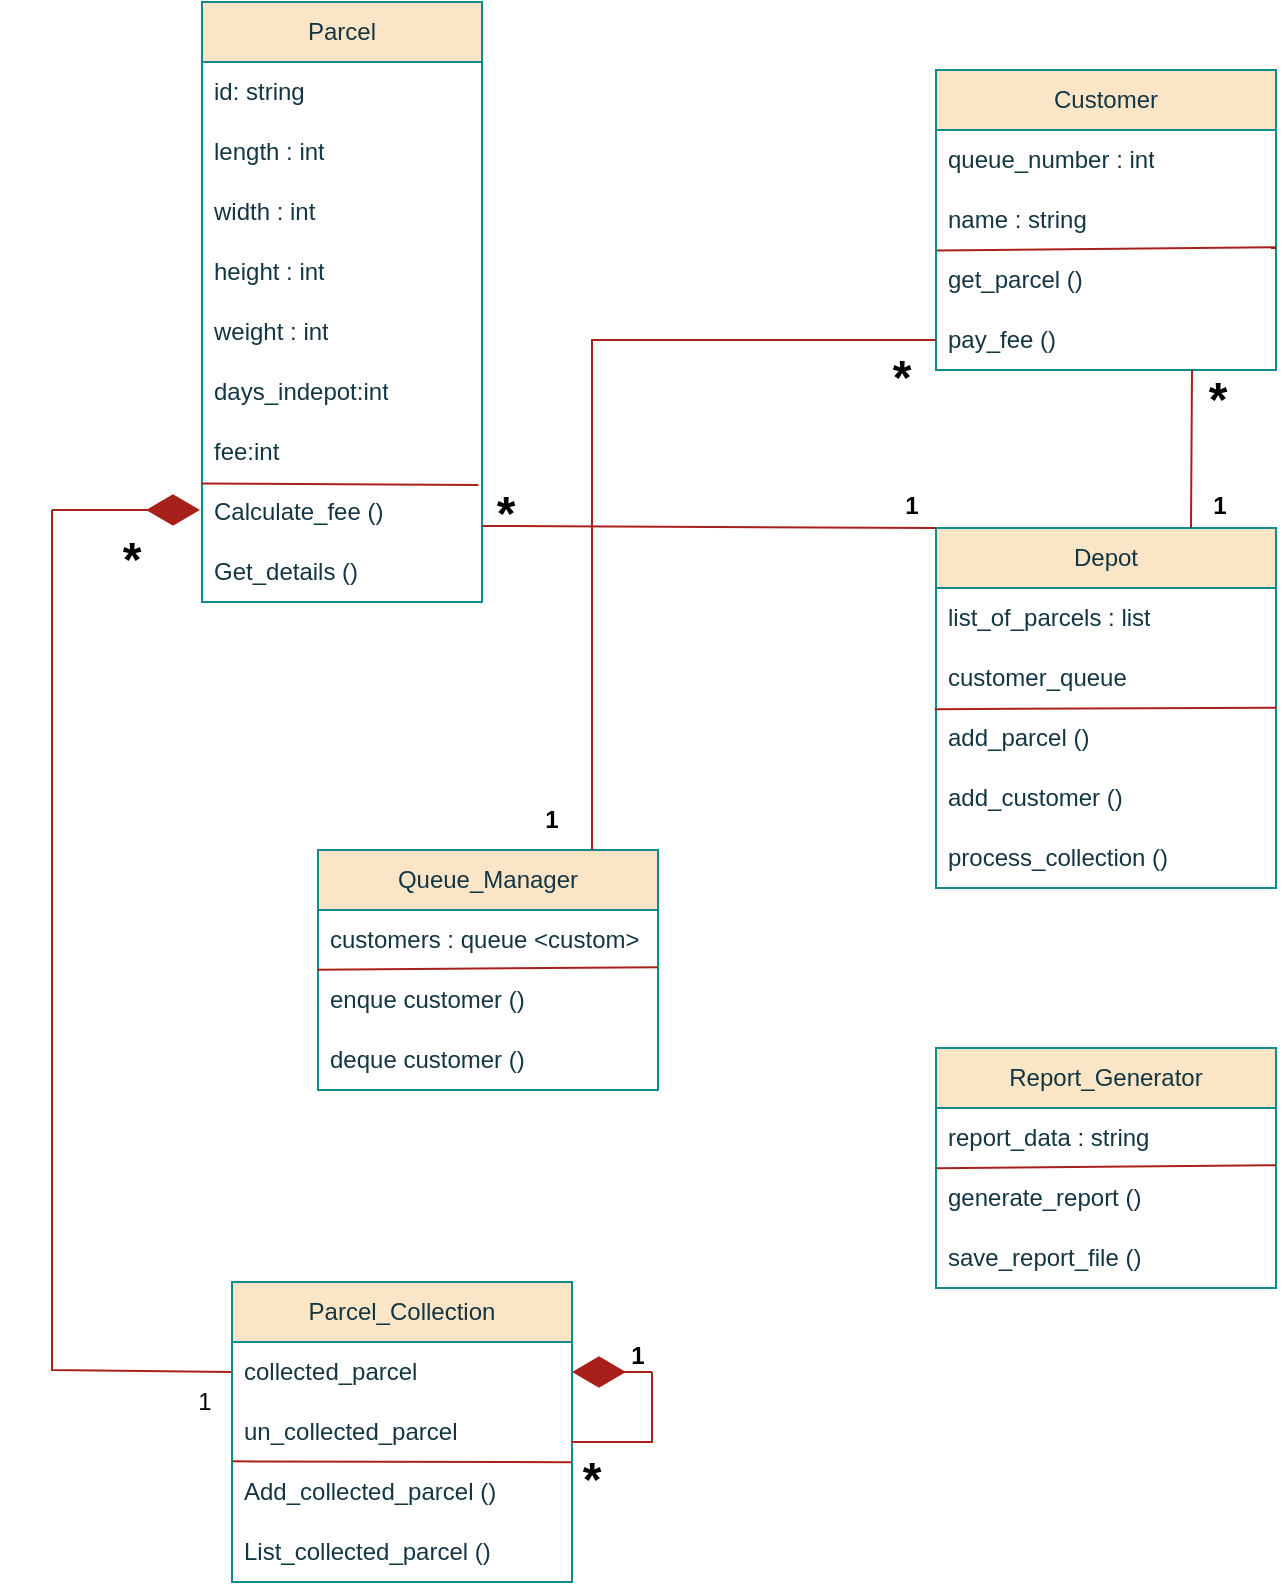 <mxfile version="20.8.16" type="device"><diagram name="Page-1" id="qMMJBHNLgOX6oDhUupGr"><mxGraphModel dx="3380" dy="1957" grid="1" gridSize="10" guides="1" tooltips="1" connect="1" arrows="1" fold="1" page="1" pageScale="1" pageWidth="850" pageHeight="1100" math="0" shadow="0"><root><mxCell id="0"/><mxCell id="1" parent="0"/><mxCell id="tEG8tcDqeeY-3HUvSQex-7" value="Parcel" style="swimlane;fontStyle=0;childLayout=stackLayout;horizontal=1;startSize=30;horizontalStack=0;resizeParent=1;resizeParentMax=0;resizeLast=0;collapsible=1;marginBottom=0;whiteSpace=wrap;html=1;labelBackgroundColor=none;fillColor=#FAE5C7;strokeColor=#0F8B8D;fontColor=#143642;" parent="1" vertex="1"><mxGeometry x="195" y="186" width="140" height="300" as="geometry"/></mxCell><mxCell id="tEG8tcDqeeY-3HUvSQex-8" value="id: string" style="text;strokeColor=none;fillColor=none;align=left;verticalAlign=middle;spacingLeft=4;spacingRight=4;overflow=hidden;points=[[0,0.5],[1,0.5]];portConstraint=eastwest;rotatable=0;whiteSpace=wrap;html=1;labelBackgroundColor=none;fontColor=#143642;" parent="tEG8tcDqeeY-3HUvSQex-7" vertex="1"><mxGeometry y="30" width="140" height="30" as="geometry"/></mxCell><mxCell id="tEG8tcDqeeY-3HUvSQex-9" value="length : int" style="text;strokeColor=none;fillColor=none;align=left;verticalAlign=middle;spacingLeft=4;spacingRight=4;overflow=hidden;points=[[0,0.5],[1,0.5]];portConstraint=eastwest;rotatable=0;whiteSpace=wrap;html=1;labelBackgroundColor=none;fontColor=#143642;" parent="tEG8tcDqeeY-3HUvSQex-7" vertex="1"><mxGeometry y="60" width="140" height="30" as="geometry"/></mxCell><mxCell id="tEG8tcDqeeY-3HUvSQex-10" value="width : int" style="text;strokeColor=none;fillColor=none;align=left;verticalAlign=middle;spacingLeft=4;spacingRight=4;overflow=hidden;points=[[0,0.5],[1,0.5]];portConstraint=eastwest;rotatable=0;whiteSpace=wrap;html=1;labelBackgroundColor=none;fontColor=#143642;" parent="tEG8tcDqeeY-3HUvSQex-7" vertex="1"><mxGeometry y="90" width="140" height="30" as="geometry"/></mxCell><mxCell id="tEG8tcDqeeY-3HUvSQex-13" value="height : int" style="text;strokeColor=none;fillColor=none;align=left;verticalAlign=middle;spacingLeft=4;spacingRight=4;overflow=hidden;points=[[0,0.5],[1,0.5]];portConstraint=eastwest;rotatable=0;whiteSpace=wrap;html=1;labelBackgroundColor=none;fontColor=#143642;" parent="tEG8tcDqeeY-3HUvSQex-7" vertex="1"><mxGeometry y="120" width="140" height="30" as="geometry"/></mxCell><mxCell id="mWOTlk_6XyLWezK-2Lvl-5" value="weight : int" style="text;strokeColor=none;fillColor=none;align=left;verticalAlign=middle;spacingLeft=4;spacingRight=4;overflow=hidden;points=[[0,0.5],[1,0.5]];portConstraint=eastwest;rotatable=0;whiteSpace=wrap;html=1;labelBackgroundColor=none;fontColor=#143642;" vertex="1" parent="tEG8tcDqeeY-3HUvSQex-7"><mxGeometry y="150" width="140" height="30" as="geometry"/></mxCell><mxCell id="tEG8tcDqeeY-3HUvSQex-14" value="days_indepot:int" style="text;strokeColor=none;fillColor=none;align=left;verticalAlign=middle;spacingLeft=4;spacingRight=4;overflow=hidden;points=[[0,0.5],[1,0.5]];portConstraint=eastwest;rotatable=0;whiteSpace=wrap;html=1;labelBackgroundColor=none;fontColor=#143642;" parent="tEG8tcDqeeY-3HUvSQex-7" vertex="1"><mxGeometry y="180" width="140" height="30" as="geometry"/></mxCell><mxCell id="mWOTlk_6XyLWezK-2Lvl-6" value="fee:int" style="text;strokeColor=none;fillColor=none;align=left;verticalAlign=middle;spacingLeft=4;spacingRight=4;overflow=hidden;points=[[0,0.5],[1,0.5]];portConstraint=eastwest;rotatable=0;whiteSpace=wrap;html=1;labelBackgroundColor=none;fontColor=#143642;" vertex="1" parent="tEG8tcDqeeY-3HUvSQex-7"><mxGeometry y="210" width="140" height="30" as="geometry"/></mxCell><mxCell id="tEG8tcDqeeY-3HUvSQex-21" value="Calculate_fee ()" style="text;strokeColor=none;fillColor=none;align=left;verticalAlign=middle;spacingLeft=4;spacingRight=4;overflow=hidden;points=[[0,0.5],[1,0.5]];portConstraint=eastwest;rotatable=0;whiteSpace=wrap;html=1;labelBackgroundColor=none;fontColor=#143642;" parent="tEG8tcDqeeY-3HUvSQex-7" vertex="1"><mxGeometry y="240" width="140" height="30" as="geometry"/></mxCell><mxCell id="tEG8tcDqeeY-3HUvSQex-29" value="Get_details ()" style="text;strokeColor=none;fillColor=none;align=left;verticalAlign=middle;spacingLeft=4;spacingRight=4;overflow=hidden;points=[[0,0.5],[1,0.5]];portConstraint=eastwest;rotatable=0;whiteSpace=wrap;html=1;labelBackgroundColor=none;fontColor=#143642;" parent="tEG8tcDqeeY-3HUvSQex-7" vertex="1"><mxGeometry y="270" width="140" height="30" as="geometry"/></mxCell><mxCell id="tEG8tcDqeeY-3HUvSQex-30" value="" style="endArrow=none;html=1;rounded=0;exitX=-0.004;exitY=0.025;exitDx=0;exitDy=0;exitPerimeter=0;entryX=0.987;entryY=0.051;entryDx=0;entryDy=0;entryPerimeter=0;labelBackgroundColor=none;strokeColor=#A8201A;fontColor=default;" parent="tEG8tcDqeeY-3HUvSQex-7" source="tEG8tcDqeeY-3HUvSQex-21" target="tEG8tcDqeeY-3HUvSQex-21" edge="1"><mxGeometry width="50" height="50" relative="1" as="geometry"><mxPoint x="210" y="150" as="sourcePoint"/><mxPoint x="260" y="100" as="targetPoint"/></mxGeometry></mxCell><mxCell id="mWOTlk_6XyLWezK-2Lvl-7" value="Queue_Manager" style="swimlane;fontStyle=0;childLayout=stackLayout;horizontal=1;startSize=30;horizontalStack=0;resizeParent=1;resizeParentMax=0;resizeLast=0;collapsible=1;marginBottom=0;whiteSpace=wrap;html=1;labelBackgroundColor=none;fillColor=#FAE5C7;strokeColor=#0F8B8D;fontColor=#143642;" vertex="1" parent="1"><mxGeometry x="253" y="610" width="170" height="120" as="geometry"/></mxCell><mxCell id="mWOTlk_6XyLWezK-2Lvl-8" value="customers : queue &amp;lt;custom&amp;gt;" style="text;strokeColor=none;fillColor=none;align=left;verticalAlign=middle;spacingLeft=4;spacingRight=4;overflow=hidden;points=[[0,0.5],[1,0.5]];portConstraint=eastwest;rotatable=0;whiteSpace=wrap;html=1;labelBackgroundColor=none;fontColor=#143642;" vertex="1" parent="mWOTlk_6XyLWezK-2Lvl-7"><mxGeometry y="30" width="170" height="30" as="geometry"/></mxCell><mxCell id="mWOTlk_6XyLWezK-2Lvl-10" value="" style="endArrow=none;html=1;rounded=0;exitX=-0.003;exitY=-0.006;exitDx=0;exitDy=0;exitPerimeter=0;entryX=1;entryY=-0.047;entryDx=0;entryDy=0;entryPerimeter=0;labelBackgroundColor=none;strokeColor=#A8201A;fontColor=default;" edge="1" parent="mWOTlk_6XyLWezK-2Lvl-7" source="mWOTlk_6XyLWezK-2Lvl-9" target="mWOTlk_6XyLWezK-2Lvl-9"><mxGeometry width="50" height="50" relative="1" as="geometry"><mxPoint x="5.684e-14" y="55" as="sourcePoint"/><mxPoint x="138.74" y="55.78" as="targetPoint"/></mxGeometry></mxCell><mxCell id="mWOTlk_6XyLWezK-2Lvl-66" value="" style="endArrow=none;html=1;rounded=0;labelBackgroundColor=none;strokeColor=#A8201A;fontColor=default;entryX=0;entryY=0.5;entryDx=0;entryDy=0;" edge="1" parent="mWOTlk_6XyLWezK-2Lvl-7" target="mWOTlk_6XyLWezK-2Lvl-17"><mxGeometry width="50" height="50" relative="1" as="geometry"><mxPoint x="-133" y="-170" as="sourcePoint"/><mxPoint x="-36" y="260.533" as="targetPoint"/><Array as="points"><mxPoint x="-133" y="260"/></Array></mxGeometry></mxCell><mxCell id="mWOTlk_6XyLWezK-2Lvl-67" value="1" style="edgeLabel;html=1;align=center;verticalAlign=middle;resizable=0;points=[];fontSize=12;fontColor=#000000;" vertex="1" connectable="0" parent="mWOTlk_6XyLWezK-2Lvl-66"><mxGeometry x="0.948" relative="1" as="geometry"><mxPoint x="-1" y="15" as="offset"/></mxGeometry></mxCell><mxCell id="mWOTlk_6XyLWezK-2Lvl-9" value="enque customer ()" style="text;strokeColor=none;fillColor=none;align=left;verticalAlign=middle;spacingLeft=4;spacingRight=4;overflow=hidden;points=[[0,0.5],[1,0.5]];portConstraint=eastwest;rotatable=0;whiteSpace=wrap;html=1;labelBackgroundColor=none;fontColor=#143642;" vertex="1" parent="mWOTlk_6XyLWezK-2Lvl-7"><mxGeometry y="60" width="170" height="30" as="geometry"/></mxCell><mxCell id="mWOTlk_6XyLWezK-2Lvl-11" value="deque customer ()" style="text;strokeColor=none;fillColor=none;align=left;verticalAlign=middle;spacingLeft=4;spacingRight=4;overflow=hidden;points=[[0,0.5],[1,0.5]];portConstraint=eastwest;rotatable=0;whiteSpace=wrap;html=1;labelBackgroundColor=none;fontColor=#143642;" vertex="1" parent="mWOTlk_6XyLWezK-2Lvl-7"><mxGeometry y="90" width="170" height="30" as="geometry"/></mxCell><mxCell id="mWOTlk_6XyLWezK-2Lvl-12" value="Parcel_Collection" style="swimlane;fontStyle=0;childLayout=stackLayout;horizontal=1;startSize=30;horizontalStack=0;resizeParent=1;resizeParentMax=0;resizeLast=0;collapsible=1;marginBottom=0;whiteSpace=wrap;html=1;labelBackgroundColor=none;fillColor=#FAE5C7;strokeColor=#0F8B8D;fontColor=#143642;" vertex="1" parent="1"><mxGeometry x="210" y="826" width="170" height="150" as="geometry"/></mxCell><mxCell id="mWOTlk_6XyLWezK-2Lvl-17" value="collected_parcel" style="text;strokeColor=none;fillColor=none;align=left;verticalAlign=middle;spacingLeft=4;spacingRight=4;overflow=hidden;points=[[0,0.5],[1,0.5]];portConstraint=eastwest;rotatable=0;whiteSpace=wrap;html=1;labelBackgroundColor=none;fontColor=#143642;" vertex="1" parent="mWOTlk_6XyLWezK-2Lvl-12"><mxGeometry y="30" width="170" height="30" as="geometry"/></mxCell><mxCell id="mWOTlk_6XyLWezK-2Lvl-13" value="un_collected_parcel" style="text;strokeColor=none;fillColor=none;align=left;verticalAlign=middle;spacingLeft=4;spacingRight=4;overflow=hidden;points=[[0,0.5],[1,0.5]];portConstraint=eastwest;rotatable=0;whiteSpace=wrap;html=1;labelBackgroundColor=none;fontColor=#143642;" vertex="1" parent="mWOTlk_6XyLWezK-2Lvl-12"><mxGeometry y="60" width="170" height="30" as="geometry"/></mxCell><mxCell id="mWOTlk_6XyLWezK-2Lvl-14" value="" style="endArrow=none;html=1;rounded=0;exitX=0.002;exitY=-0.011;exitDx=0;exitDy=0;exitPerimeter=0;entryX=0.997;entryY=0.003;entryDx=0;entryDy=0;entryPerimeter=0;labelBackgroundColor=none;strokeColor=#A8201A;fontColor=default;" edge="1" parent="mWOTlk_6XyLWezK-2Lvl-12" target="mWOTlk_6XyLWezK-2Lvl-15" source="mWOTlk_6XyLWezK-2Lvl-15"><mxGeometry width="50" height="50" relative="1" as="geometry"><mxPoint x="5.684e-14" y="55" as="sourcePoint"/><mxPoint x="138.74" y="55.78" as="targetPoint"/></mxGeometry></mxCell><mxCell id="mWOTlk_6XyLWezK-2Lvl-15" value="Add_collected_parcel ()" style="text;strokeColor=none;fillColor=none;align=left;verticalAlign=middle;spacingLeft=4;spacingRight=4;overflow=hidden;points=[[0,0.5],[1,0.5]];portConstraint=eastwest;rotatable=0;whiteSpace=wrap;html=1;labelBackgroundColor=none;fontColor=#143642;" vertex="1" parent="mWOTlk_6XyLWezK-2Lvl-12"><mxGeometry y="90" width="170" height="30" as="geometry"/></mxCell><mxCell id="mWOTlk_6XyLWezK-2Lvl-16" value="List_collected_parcel ()" style="text;strokeColor=none;fillColor=none;align=left;verticalAlign=middle;spacingLeft=4;spacingRight=4;overflow=hidden;points=[[0,0.5],[1,0.5]];portConstraint=eastwest;rotatable=0;whiteSpace=wrap;html=1;labelBackgroundColor=none;fontColor=#143642;" vertex="1" parent="mWOTlk_6XyLWezK-2Lvl-12"><mxGeometry y="120" width="170" height="30" as="geometry"/></mxCell><mxCell id="mWOTlk_6XyLWezK-2Lvl-23" value="Customer" style="swimlane;fontStyle=0;childLayout=stackLayout;horizontal=1;startSize=30;horizontalStack=0;resizeParent=1;resizeParentMax=0;resizeLast=0;collapsible=1;marginBottom=0;whiteSpace=wrap;html=1;labelBackgroundColor=none;fillColor=#FAE5C7;strokeColor=#0F8B8D;fontColor=#143642;" vertex="1" parent="1"><mxGeometry x="562" y="220" width="170" height="150" as="geometry"/></mxCell><mxCell id="mWOTlk_6XyLWezK-2Lvl-24" value="queue_number : int" style="text;strokeColor=none;fillColor=none;align=left;verticalAlign=middle;spacingLeft=4;spacingRight=4;overflow=hidden;points=[[0,0.5],[1,0.5]];portConstraint=eastwest;rotatable=0;whiteSpace=wrap;html=1;labelBackgroundColor=none;fontColor=#143642;" vertex="1" parent="mWOTlk_6XyLWezK-2Lvl-23"><mxGeometry y="30" width="170" height="30" as="geometry"/></mxCell><mxCell id="mWOTlk_6XyLWezK-2Lvl-25" value="name : string" style="text;strokeColor=none;fillColor=none;align=left;verticalAlign=middle;spacingLeft=4;spacingRight=4;overflow=hidden;points=[[0,0.5],[1,0.5]];portConstraint=eastwest;rotatable=0;whiteSpace=wrap;html=1;labelBackgroundColor=none;fontColor=#143642;" vertex="1" parent="mWOTlk_6XyLWezK-2Lvl-23"><mxGeometry y="60" width="170" height="30" as="geometry"/></mxCell><mxCell id="mWOTlk_6XyLWezK-2Lvl-26" value="" style="endArrow=none;html=1;rounded=0;exitX=0.003;exitY=1.007;exitDx=0;exitDy=0;exitPerimeter=0;entryX=1;entryY=-0.047;entryDx=0;entryDy=0;entryPerimeter=0;labelBackgroundColor=none;strokeColor=#A8201A;fontColor=default;" edge="1" parent="mWOTlk_6XyLWezK-2Lvl-23" source="mWOTlk_6XyLWezK-2Lvl-25" target="mWOTlk_6XyLWezK-2Lvl-27"><mxGeometry width="50" height="50" relative="1" as="geometry"><mxPoint x="5.684e-14" y="55" as="sourcePoint"/><mxPoint x="138.74" y="55.78" as="targetPoint"/></mxGeometry></mxCell><mxCell id="mWOTlk_6XyLWezK-2Lvl-27" value="get_parcel ()" style="text;strokeColor=none;fillColor=none;align=left;verticalAlign=middle;spacingLeft=4;spacingRight=4;overflow=hidden;points=[[0,0.5],[1,0.5]];portConstraint=eastwest;rotatable=0;whiteSpace=wrap;html=1;labelBackgroundColor=none;fontColor=#143642;" vertex="1" parent="mWOTlk_6XyLWezK-2Lvl-23"><mxGeometry y="90" width="170" height="30" as="geometry"/></mxCell><mxCell id="mWOTlk_6XyLWezK-2Lvl-28" value="pay_fee ()" style="text;strokeColor=none;fillColor=none;align=left;verticalAlign=middle;spacingLeft=4;spacingRight=4;overflow=hidden;points=[[0,0.5],[1,0.5]];portConstraint=eastwest;rotatable=0;whiteSpace=wrap;html=1;labelBackgroundColor=none;fontColor=#143642;" vertex="1" parent="mWOTlk_6XyLWezK-2Lvl-23"><mxGeometry y="120" width="170" height="30" as="geometry"/></mxCell><mxCell id="mWOTlk_6XyLWezK-2Lvl-29" value="Depot" style="swimlane;fontStyle=0;childLayout=stackLayout;horizontal=1;startSize=30;horizontalStack=0;resizeParent=1;resizeParentMax=0;resizeLast=0;collapsible=1;marginBottom=0;whiteSpace=wrap;html=1;labelBackgroundColor=none;fillColor=#FAE5C7;strokeColor=#0F8B8D;fontColor=#143642;" vertex="1" parent="1"><mxGeometry x="562" y="449" width="170" height="180" as="geometry"/></mxCell><mxCell id="mWOTlk_6XyLWezK-2Lvl-30" value="list_of_parcels : list" style="text;strokeColor=none;fillColor=none;align=left;verticalAlign=middle;spacingLeft=4;spacingRight=4;overflow=hidden;points=[[0,0.5],[1,0.5]];portConstraint=eastwest;rotatable=0;whiteSpace=wrap;html=1;labelBackgroundColor=none;fontColor=#143642;" vertex="1" parent="mWOTlk_6XyLWezK-2Lvl-29"><mxGeometry y="30" width="170" height="30" as="geometry"/></mxCell><mxCell id="mWOTlk_6XyLWezK-2Lvl-31" value="customer_queue" style="text;strokeColor=none;fillColor=none;align=left;verticalAlign=middle;spacingLeft=4;spacingRight=4;overflow=hidden;points=[[0,0.5],[1,0.5]];portConstraint=eastwest;rotatable=0;whiteSpace=wrap;html=1;labelBackgroundColor=none;fontColor=#143642;" vertex="1" parent="mWOTlk_6XyLWezK-2Lvl-29"><mxGeometry y="60" width="170" height="30" as="geometry"/></mxCell><mxCell id="mWOTlk_6XyLWezK-2Lvl-32" value="" style="endArrow=none;html=1;rounded=0;exitX=-0.004;exitY=0.02;exitDx=0;exitDy=0;exitPerimeter=0;entryX=1.002;entryY=-0.004;entryDx=0;entryDy=0;entryPerimeter=0;labelBackgroundColor=none;strokeColor=#A8201A;fontColor=default;" edge="1" parent="mWOTlk_6XyLWezK-2Lvl-29" source="mWOTlk_6XyLWezK-2Lvl-33" target="mWOTlk_6XyLWezK-2Lvl-33"><mxGeometry width="50" height="50" relative="1" as="geometry"><mxPoint x="5.684e-14" y="55" as="sourcePoint"/><mxPoint x="138.74" y="55.78" as="targetPoint"/></mxGeometry></mxCell><mxCell id="mWOTlk_6XyLWezK-2Lvl-33" value="add_parcel ()" style="text;strokeColor=none;fillColor=none;align=left;verticalAlign=middle;spacingLeft=4;spacingRight=4;overflow=hidden;points=[[0,0.5],[1,0.5]];portConstraint=eastwest;rotatable=0;whiteSpace=wrap;html=1;labelBackgroundColor=none;fontColor=#143642;" vertex="1" parent="mWOTlk_6XyLWezK-2Lvl-29"><mxGeometry y="90" width="170" height="30" as="geometry"/></mxCell><mxCell id="mWOTlk_6XyLWezK-2Lvl-34" value="add_customer ()" style="text;strokeColor=none;fillColor=none;align=left;verticalAlign=middle;spacingLeft=4;spacingRight=4;overflow=hidden;points=[[0,0.5],[1,0.5]];portConstraint=eastwest;rotatable=0;whiteSpace=wrap;html=1;labelBackgroundColor=none;fontColor=#143642;" vertex="1" parent="mWOTlk_6XyLWezK-2Lvl-29"><mxGeometry y="120" width="170" height="30" as="geometry"/></mxCell><mxCell id="mWOTlk_6XyLWezK-2Lvl-35" value="process_collection ()" style="text;strokeColor=none;fillColor=none;align=left;verticalAlign=middle;spacingLeft=4;spacingRight=4;overflow=hidden;points=[[0,0.5],[1,0.5]];portConstraint=eastwest;rotatable=0;whiteSpace=wrap;html=1;labelBackgroundColor=none;fontColor=#143642;" vertex="1" parent="mWOTlk_6XyLWezK-2Lvl-29"><mxGeometry y="150" width="170" height="30" as="geometry"/></mxCell><mxCell id="mWOTlk_6XyLWezK-2Lvl-36" value="Report_Generator" style="swimlane;fontStyle=0;childLayout=stackLayout;horizontal=1;startSize=30;horizontalStack=0;resizeParent=1;resizeParentMax=0;resizeLast=0;collapsible=1;marginBottom=0;whiteSpace=wrap;html=1;labelBackgroundColor=none;fillColor=#FAE5C7;strokeColor=#0F8B8D;fontColor=#143642;" vertex="1" parent="1"><mxGeometry x="562" y="709" width="170" height="120" as="geometry"/></mxCell><mxCell id="mWOTlk_6XyLWezK-2Lvl-37" value="report_data : string" style="text;strokeColor=none;fillColor=none;align=left;verticalAlign=middle;spacingLeft=4;spacingRight=4;overflow=hidden;points=[[0,0.5],[1,0.5]];portConstraint=eastwest;rotatable=0;whiteSpace=wrap;html=1;labelBackgroundColor=none;fontColor=#143642;" vertex="1" parent="mWOTlk_6XyLWezK-2Lvl-36"><mxGeometry y="30" width="170" height="30" as="geometry"/></mxCell><mxCell id="mWOTlk_6XyLWezK-2Lvl-39" value="" style="endArrow=none;html=1;rounded=0;exitX=0.002;exitY=0.003;exitDx=0;exitDy=0;exitPerimeter=0;entryX=1;entryY=-0.047;entryDx=0;entryDy=0;entryPerimeter=0;labelBackgroundColor=none;strokeColor=#A8201A;fontColor=default;" edge="1" parent="mWOTlk_6XyLWezK-2Lvl-36" source="mWOTlk_6XyLWezK-2Lvl-41"><mxGeometry width="50" height="50" relative="1" as="geometry"><mxPoint x="-2.72" y="90.81" as="sourcePoint"/><mxPoint x="170" y="58.59" as="targetPoint"/></mxGeometry></mxCell><mxCell id="mWOTlk_6XyLWezK-2Lvl-41" value="generate_report ()" style="text;strokeColor=none;fillColor=none;align=left;verticalAlign=middle;spacingLeft=4;spacingRight=4;overflow=hidden;points=[[0,0.5],[1,0.5]];portConstraint=eastwest;rotatable=0;whiteSpace=wrap;html=1;labelBackgroundColor=none;fontColor=#143642;" vertex="1" parent="mWOTlk_6XyLWezK-2Lvl-36"><mxGeometry y="60" width="170" height="30" as="geometry"/></mxCell><mxCell id="mWOTlk_6XyLWezK-2Lvl-42" value="save_report_file ()" style="text;strokeColor=none;fillColor=none;align=left;verticalAlign=middle;spacingLeft=4;spacingRight=4;overflow=hidden;points=[[0,0.5],[1,0.5]];portConstraint=eastwest;rotatable=0;whiteSpace=wrap;html=1;labelBackgroundColor=none;fontColor=#143642;" vertex="1" parent="mWOTlk_6XyLWezK-2Lvl-36"><mxGeometry y="90" width="170" height="30" as="geometry"/></mxCell><mxCell id="mWOTlk_6XyLWezK-2Lvl-58" value="" style="endArrow=diamondThin;endFill=1;endSize=24;html=1;rounded=0;strokeColor=#A8201A;fontSize=12;fontColor=#000000;fillColor=#FAE5C7;entryX=0;entryY=0.5;entryDx=0;entryDy=0;" edge="1" parent="1"><mxGeometry width="160" relative="1" as="geometry"><mxPoint x="120" y="440" as="sourcePoint"/><mxPoint x="194" y="440" as="targetPoint"/></mxGeometry></mxCell><mxCell id="mWOTlk_6XyLWezK-2Lvl-69" value="*" style="text;html=1;strokeColor=none;fillColor=none;align=center;verticalAlign=middle;whiteSpace=wrap;rounded=0;fontSize=24;fontColor=#000000;strokeWidth=7;fontStyle=1" vertex="1" parent="1"><mxGeometry x="130" y="450" width="60" height="30" as="geometry"/></mxCell><mxCell id="mWOTlk_6XyLWezK-2Lvl-71" value="" style="endArrow=diamondThin;endFill=1;endSize=24;html=1;rounded=0;strokeColor=#A8201A;fontSize=12;fontColor=#000000;fillColor=#FAE5C7;entryX=1;entryY=0.5;entryDx=0;entryDy=0;" edge="1" parent="1" target="mWOTlk_6XyLWezK-2Lvl-17"><mxGeometry width="160" relative="1" as="geometry"><mxPoint x="420" y="871" as="sourcePoint"/><mxPoint x="400" y="870" as="targetPoint"/></mxGeometry></mxCell><mxCell id="mWOTlk_6XyLWezK-2Lvl-73" value="" style="endArrow=none;html=1;rounded=0;labelBackgroundColor=none;strokeColor=#A8201A;fontColor=default;" edge="1" parent="1"><mxGeometry width="50" height="50" relative="1" as="geometry"><mxPoint x="420" y="871" as="sourcePoint"/><mxPoint x="380" y="906" as="targetPoint"/><Array as="points"><mxPoint x="420" y="906"/></Array></mxGeometry></mxCell><mxCell id="mWOTlk_6XyLWezK-2Lvl-75" value="1" style="text;html=1;strokeColor=none;fillColor=none;align=center;verticalAlign=middle;whiteSpace=wrap;rounded=0;fontSize=12;fontColor=#000000;strokeWidth=7;fontStyle=1" vertex="1" parent="1"><mxGeometry x="383" y="848" width="60" height="30" as="geometry"/></mxCell><mxCell id="mWOTlk_6XyLWezK-2Lvl-76" value="*" style="text;html=1;strokeColor=none;fillColor=none;align=center;verticalAlign=middle;whiteSpace=wrap;rounded=0;fontSize=24;fontColor=#000000;strokeWidth=7;fontStyle=1" vertex="1" parent="1"><mxGeometry x="360" y="910" width="60" height="30" as="geometry"/></mxCell><mxCell id="mWOTlk_6XyLWezK-2Lvl-77" value="" style="endArrow=none;html=1;rounded=0;labelBackgroundColor=none;strokeColor=#A8201A;fontColor=default;exitX=0;exitY=0.5;exitDx=0;exitDy=0;" edge="1" parent="1" source="mWOTlk_6XyLWezK-2Lvl-28"><mxGeometry width="50" height="50" relative="1" as="geometry"><mxPoint x="380" y="350" as="sourcePoint"/><mxPoint x="390" y="610" as="targetPoint"/><Array as="points"><mxPoint x="390" y="355"/></Array></mxGeometry></mxCell><mxCell id="mWOTlk_6XyLWezK-2Lvl-79" value="1" style="text;html=1;strokeColor=none;fillColor=none;align=center;verticalAlign=middle;whiteSpace=wrap;rounded=0;fontSize=12;fontColor=#000000;strokeWidth=7;fontStyle=1" vertex="1" parent="1"><mxGeometry x="340" y="580" width="60" height="30" as="geometry"/></mxCell><mxCell id="mWOTlk_6XyLWezK-2Lvl-80" value="*" style="text;html=1;strokeColor=none;fillColor=none;align=center;verticalAlign=middle;whiteSpace=wrap;rounded=0;fontSize=24;fontColor=#000000;strokeWidth=7;fontStyle=1" vertex="1" parent="1"><mxGeometry x="515" y="359" width="60" height="30" as="geometry"/></mxCell><mxCell id="mWOTlk_6XyLWezK-2Lvl-81" value="" style="endArrow=none;html=1;rounded=0;labelBackgroundColor=none;strokeColor=#A8201A;fontColor=default;entryX=0.75;entryY=0;entryDx=0;entryDy=0;" edge="1" parent="1" target="mWOTlk_6XyLWezK-2Lvl-29"><mxGeometry width="50" height="50" relative="1" as="geometry"><mxPoint x="690" y="370" as="sourcePoint"/><mxPoint x="220" y="880.585" as="targetPoint"/><Array as="points"><mxPoint x="690" y="370"/></Array></mxGeometry></mxCell><mxCell id="mWOTlk_6XyLWezK-2Lvl-83" value="*" style="text;html=1;strokeColor=none;fillColor=none;align=center;verticalAlign=middle;whiteSpace=wrap;rounded=0;fontSize=24;fontColor=#000000;strokeWidth=7;fontStyle=1" vertex="1" parent="1"><mxGeometry x="673" y="370" width="60" height="30" as="geometry"/></mxCell><mxCell id="mWOTlk_6XyLWezK-2Lvl-84" value="1" style="text;html=1;strokeColor=none;fillColor=none;align=center;verticalAlign=middle;whiteSpace=wrap;rounded=0;fontSize=12;fontColor=#000000;strokeWidth=7;fontStyle=1" vertex="1" parent="1"><mxGeometry x="674" y="423" width="60" height="30" as="geometry"/></mxCell><mxCell id="mWOTlk_6XyLWezK-2Lvl-87" value="" style="endArrow=none;html=1;rounded=0;labelBackgroundColor=none;strokeColor=#A8201A;fontColor=default;exitX=1.002;exitY=0.8;exitDx=0;exitDy=0;exitPerimeter=0;" edge="1" parent="1"><mxGeometry width="50" height="50" relative="1" as="geometry"><mxPoint x="335.28" y="448" as="sourcePoint"/><mxPoint x="562" y="449" as="targetPoint"/><Array as="points"/></mxGeometry></mxCell><mxCell id="mWOTlk_6XyLWezK-2Lvl-88" value="1" style="text;html=1;strokeColor=none;fillColor=none;align=center;verticalAlign=middle;whiteSpace=wrap;rounded=0;fontSize=12;fontColor=#000000;strokeWidth=7;fontStyle=1" vertex="1" parent="1"><mxGeometry x="520" y="423" width="60" height="30" as="geometry"/></mxCell><mxCell id="mWOTlk_6XyLWezK-2Lvl-89" value="*" style="text;html=1;strokeColor=none;fillColor=none;align=center;verticalAlign=middle;whiteSpace=wrap;rounded=0;fontSize=24;fontColor=#000000;strokeWidth=7;fontStyle=1" vertex="1" parent="1"><mxGeometry x="317" y="427" width="60" height="30" as="geometry"/></mxCell></root></mxGraphModel></diagram></mxfile>
